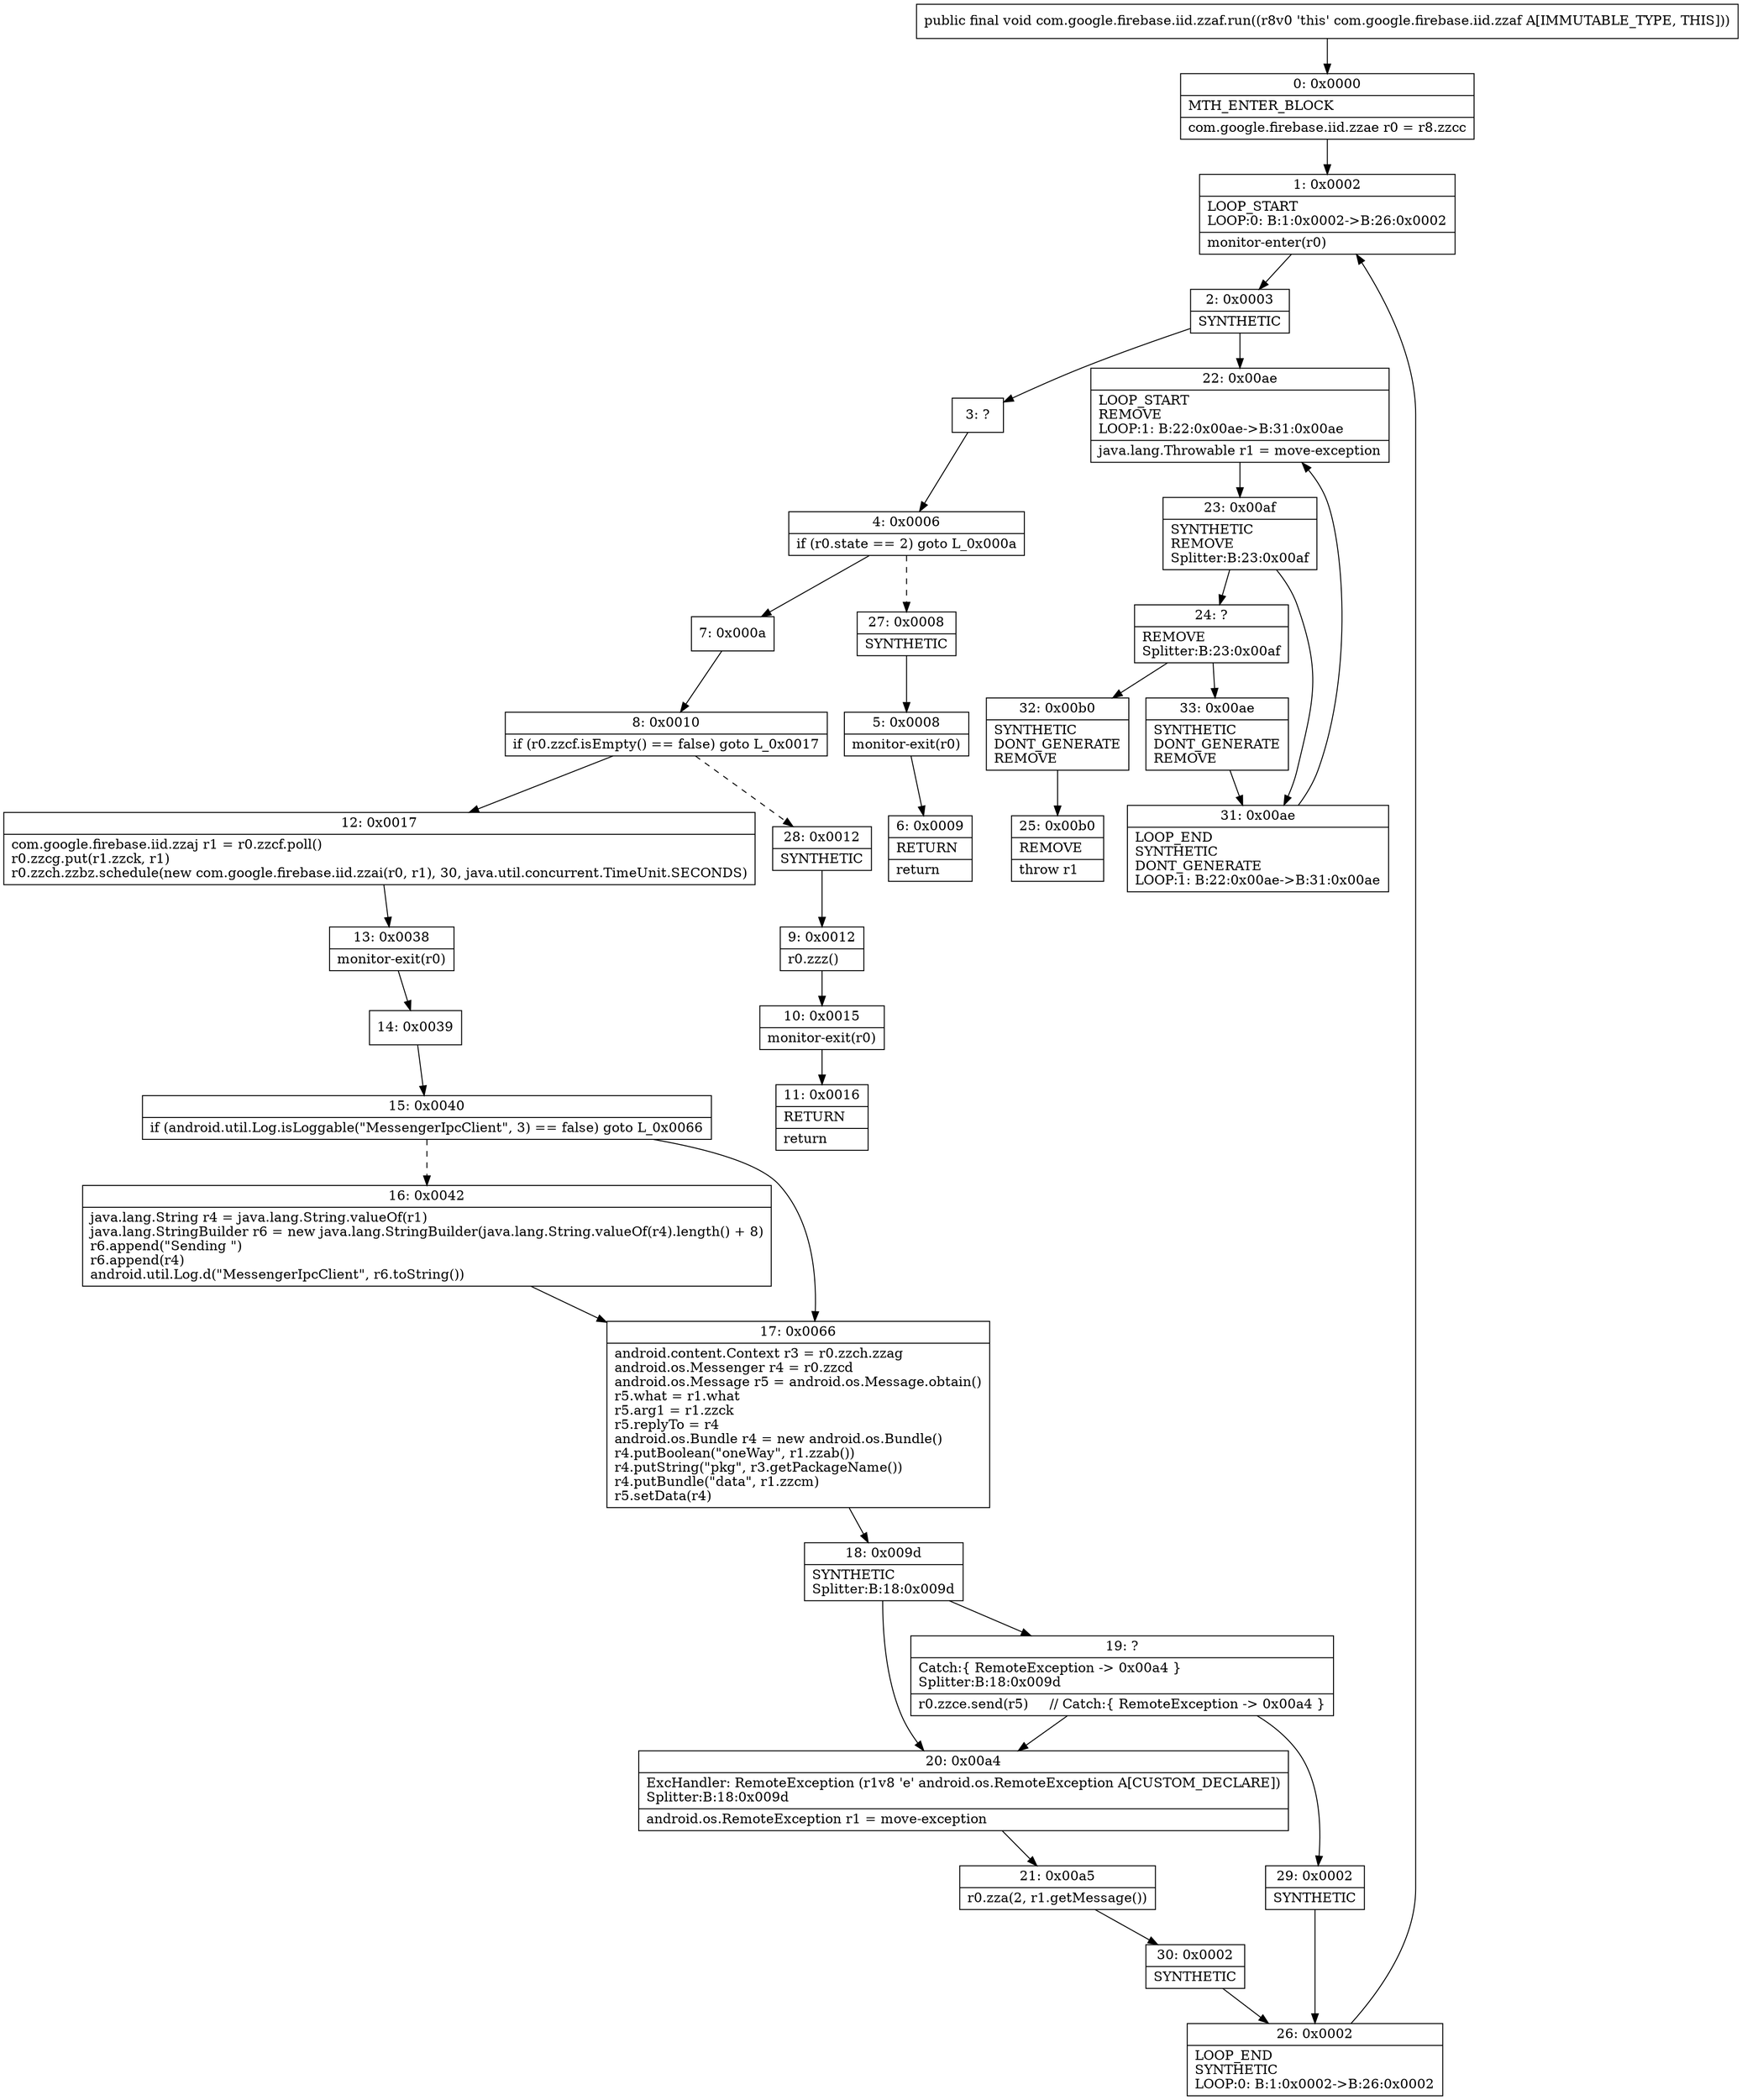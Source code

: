 digraph "CFG forcom.google.firebase.iid.zzaf.run()V" {
Node_0 [shape=record,label="{0\:\ 0x0000|MTH_ENTER_BLOCK\l|com.google.firebase.iid.zzae r0 = r8.zzcc\l}"];
Node_1 [shape=record,label="{1\:\ 0x0002|LOOP_START\lLOOP:0: B:1:0x0002\-\>B:26:0x0002\l|monitor\-enter(r0)\l}"];
Node_2 [shape=record,label="{2\:\ 0x0003|SYNTHETIC\l}"];
Node_3 [shape=record,label="{3\:\ ?}"];
Node_4 [shape=record,label="{4\:\ 0x0006|if (r0.state == 2) goto L_0x000a\l}"];
Node_5 [shape=record,label="{5\:\ 0x0008|monitor\-exit(r0)\l}"];
Node_6 [shape=record,label="{6\:\ 0x0009|RETURN\l|return\l}"];
Node_7 [shape=record,label="{7\:\ 0x000a}"];
Node_8 [shape=record,label="{8\:\ 0x0010|if (r0.zzcf.isEmpty() == false) goto L_0x0017\l}"];
Node_9 [shape=record,label="{9\:\ 0x0012|r0.zzz()\l}"];
Node_10 [shape=record,label="{10\:\ 0x0015|monitor\-exit(r0)\l}"];
Node_11 [shape=record,label="{11\:\ 0x0016|RETURN\l|return\l}"];
Node_12 [shape=record,label="{12\:\ 0x0017|com.google.firebase.iid.zzaj r1 = r0.zzcf.poll()\lr0.zzcg.put(r1.zzck, r1)\lr0.zzch.zzbz.schedule(new com.google.firebase.iid.zzai(r0, r1), 30, java.util.concurrent.TimeUnit.SECONDS)\l}"];
Node_13 [shape=record,label="{13\:\ 0x0038|monitor\-exit(r0)\l}"];
Node_14 [shape=record,label="{14\:\ 0x0039}"];
Node_15 [shape=record,label="{15\:\ 0x0040|if (android.util.Log.isLoggable(\"MessengerIpcClient\", 3) == false) goto L_0x0066\l}"];
Node_16 [shape=record,label="{16\:\ 0x0042|java.lang.String r4 = java.lang.String.valueOf(r1)\ljava.lang.StringBuilder r6 = new java.lang.StringBuilder(java.lang.String.valueOf(r4).length() + 8)\lr6.append(\"Sending \")\lr6.append(r4)\landroid.util.Log.d(\"MessengerIpcClient\", r6.toString())\l}"];
Node_17 [shape=record,label="{17\:\ 0x0066|android.content.Context r3 = r0.zzch.zzag\landroid.os.Messenger r4 = r0.zzcd\landroid.os.Message r5 = android.os.Message.obtain()\lr5.what = r1.what\lr5.arg1 = r1.zzck\lr5.replyTo = r4\landroid.os.Bundle r4 = new android.os.Bundle()\lr4.putBoolean(\"oneWay\", r1.zzab())\lr4.putString(\"pkg\", r3.getPackageName())\lr4.putBundle(\"data\", r1.zzcm)\lr5.setData(r4)\l}"];
Node_18 [shape=record,label="{18\:\ 0x009d|SYNTHETIC\lSplitter:B:18:0x009d\l}"];
Node_19 [shape=record,label="{19\:\ ?|Catch:\{ RemoteException \-\> 0x00a4 \}\lSplitter:B:18:0x009d\l|r0.zzce.send(r5)     \/\/ Catch:\{ RemoteException \-\> 0x00a4 \}\l}"];
Node_20 [shape=record,label="{20\:\ 0x00a4|ExcHandler: RemoteException (r1v8 'e' android.os.RemoteException A[CUSTOM_DECLARE])\lSplitter:B:18:0x009d\l|android.os.RemoteException r1 = move\-exception\l}"];
Node_21 [shape=record,label="{21\:\ 0x00a5|r0.zza(2, r1.getMessage())\l}"];
Node_22 [shape=record,label="{22\:\ 0x00ae|LOOP_START\lREMOVE\lLOOP:1: B:22:0x00ae\-\>B:31:0x00ae\l|java.lang.Throwable r1 = move\-exception\l}"];
Node_23 [shape=record,label="{23\:\ 0x00af|SYNTHETIC\lREMOVE\lSplitter:B:23:0x00af\l}"];
Node_24 [shape=record,label="{24\:\ ?|REMOVE\lSplitter:B:23:0x00af\l}"];
Node_25 [shape=record,label="{25\:\ 0x00b0|REMOVE\l|throw r1\l}"];
Node_26 [shape=record,label="{26\:\ 0x0002|LOOP_END\lSYNTHETIC\lLOOP:0: B:1:0x0002\-\>B:26:0x0002\l}"];
Node_27 [shape=record,label="{27\:\ 0x0008|SYNTHETIC\l}"];
Node_28 [shape=record,label="{28\:\ 0x0012|SYNTHETIC\l}"];
Node_29 [shape=record,label="{29\:\ 0x0002|SYNTHETIC\l}"];
Node_30 [shape=record,label="{30\:\ 0x0002|SYNTHETIC\l}"];
Node_31 [shape=record,label="{31\:\ 0x00ae|LOOP_END\lSYNTHETIC\lDONT_GENERATE\lLOOP:1: B:22:0x00ae\-\>B:31:0x00ae\l}"];
Node_32 [shape=record,label="{32\:\ 0x00b0|SYNTHETIC\lDONT_GENERATE\lREMOVE\l}"];
Node_33 [shape=record,label="{33\:\ 0x00ae|SYNTHETIC\lDONT_GENERATE\lREMOVE\l}"];
MethodNode[shape=record,label="{public final void com.google.firebase.iid.zzaf.run((r8v0 'this' com.google.firebase.iid.zzaf A[IMMUTABLE_TYPE, THIS])) }"];
MethodNode -> Node_0;
Node_0 -> Node_1;
Node_1 -> Node_2;
Node_2 -> Node_3;
Node_2 -> Node_22;
Node_3 -> Node_4;
Node_4 -> Node_7;
Node_4 -> Node_27[style=dashed];
Node_5 -> Node_6;
Node_7 -> Node_8;
Node_8 -> Node_12;
Node_8 -> Node_28[style=dashed];
Node_9 -> Node_10;
Node_10 -> Node_11;
Node_12 -> Node_13;
Node_13 -> Node_14;
Node_14 -> Node_15;
Node_15 -> Node_16[style=dashed];
Node_15 -> Node_17;
Node_16 -> Node_17;
Node_17 -> Node_18;
Node_18 -> Node_19;
Node_18 -> Node_20;
Node_19 -> Node_20;
Node_19 -> Node_29;
Node_20 -> Node_21;
Node_21 -> Node_30;
Node_22 -> Node_23;
Node_23 -> Node_24;
Node_23 -> Node_31;
Node_24 -> Node_32;
Node_24 -> Node_33;
Node_26 -> Node_1;
Node_27 -> Node_5;
Node_28 -> Node_9;
Node_29 -> Node_26;
Node_30 -> Node_26;
Node_31 -> Node_22;
Node_32 -> Node_25;
Node_33 -> Node_31;
}

